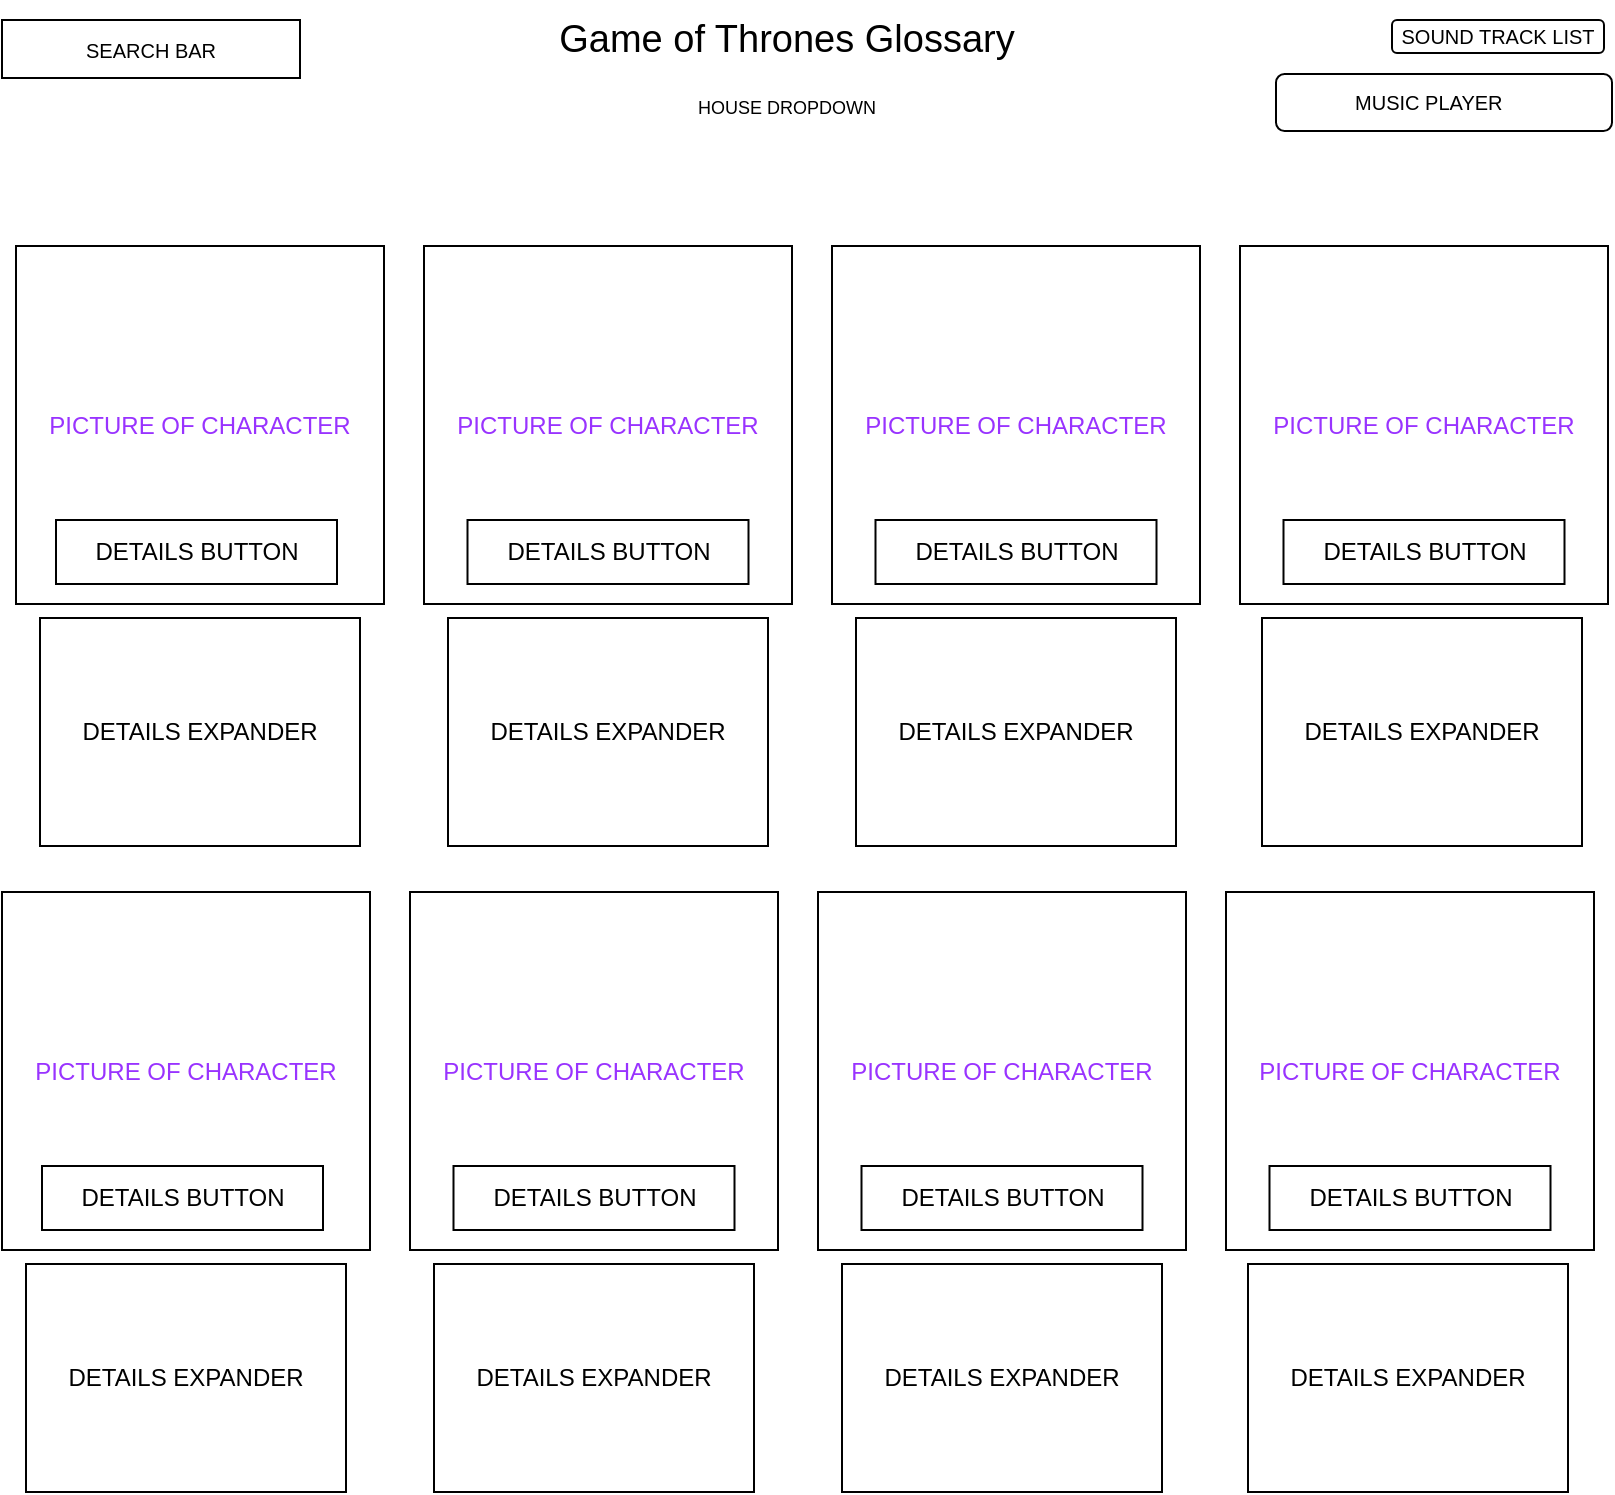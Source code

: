 <mxfile>
    <diagram id="lyV7gF9lxTsv1D2gu8Uh" name="Page-1">
        <mxGraphModel dx="1091" dy="887" grid="0" gridSize="10" guides="1" tooltips="1" connect="1" arrows="1" fold="1" page="1" pageScale="1" pageWidth="850" pageHeight="1100" math="0" shadow="0">
            <root>
                <mxCell id="0"/>
                <mxCell id="1" parent="0"/>
                <mxCell id="6" value="Game of Thrones Glossary" style="text;html=1;strokeColor=none;fillColor=none;align=center;verticalAlign=middle;whiteSpace=wrap;rounded=0;fontSize=19;" parent="1" vertex="1">
                    <mxGeometry x="287" y="37" width="285" height="39" as="geometry"/>
                </mxCell>
                <mxCell id="8" value="SEARCH BAR" style="text;html=1;strokeColor=default;fillColor=none;align=center;verticalAlign=middle;whiteSpace=wrap;rounded=0;fontSize=10;" parent="1" vertex="1">
                    <mxGeometry x="37" y="47" width="149" height="29" as="geometry"/>
                </mxCell>
                <mxCell id="20" value="PICTURE OF CHARACTER" style="rounded=0;whiteSpace=wrap;html=1;fontColor=#9933FF;" parent="1" vertex="1">
                    <mxGeometry x="44" y="160" width="184" height="179" as="geometry"/>
                </mxCell>
                <mxCell id="31" value="HOUSE DROPDOWN" style="rounded=0;whiteSpace=wrap;html=1;fillColor=default;strokeColor=none;fontSize=9;" parent="1" vertex="1">
                    <mxGeometry x="330" y="74" width="199" height="33" as="geometry"/>
                </mxCell>
                <mxCell id="38" value="PICTURE OF CHARACTER" style="rounded=0;whiteSpace=wrap;html=1;fontColor=#9933FF;" parent="1" vertex="1">
                    <mxGeometry x="248" y="160" width="184" height="179" as="geometry"/>
                </mxCell>
                <mxCell id="39" value="PICTURE OF CHARACTER" style="rounded=0;whiteSpace=wrap;html=1;fontColor=#9933FF;" parent="1" vertex="1">
                    <mxGeometry x="452" y="160" width="184" height="179" as="geometry"/>
                </mxCell>
                <mxCell id="40" value="PICTURE OF CHARACTER" style="rounded=0;whiteSpace=wrap;html=1;fontColor=#9933FF;" parent="1" vertex="1">
                    <mxGeometry x="656" y="160" width="184" height="179" as="geometry"/>
                </mxCell>
                <mxCell id="44" value="DETAILS BUTTON" style="rounded=0;whiteSpace=wrap;html=1;" parent="1" vertex="1">
                    <mxGeometry x="677.75" y="297" width="140.5" height="32" as="geometry"/>
                </mxCell>
                <mxCell id="49" value="DETAILS EXPANDER" style="rounded=0;whiteSpace=wrap;html=1;" parent="1" vertex="1">
                    <mxGeometry x="667" y="346" width="160" height="114" as="geometry"/>
                </mxCell>
                <mxCell id="50" value="MUSIC PLAYER&lt;span style=&quot;white-space: pre;&quot;&gt;&#9;&lt;/span&gt;" style="text;html=1;strokeColor=default;fillColor=none;align=center;verticalAlign=middle;whiteSpace=wrap;rounded=1;fontSize=10;glass=0;" vertex="1" parent="1">
                    <mxGeometry x="674" y="74" width="168" height="28.5" as="geometry"/>
                </mxCell>
                <mxCell id="51" value="SOUND TRACK LIST" style="text;html=1;strokeColor=default;fillColor=none;align=center;verticalAlign=middle;whiteSpace=wrap;rounded=1;fontSize=10;glass=0;" vertex="1" parent="1">
                    <mxGeometry x="732" y="47" width="106" height="16.5" as="geometry"/>
                </mxCell>
                <mxCell id="64" value="DETAILS BUTTON" style="rounded=0;whiteSpace=wrap;html=1;" vertex="1" parent="1">
                    <mxGeometry x="473.75" y="297" width="140.5" height="32" as="geometry"/>
                </mxCell>
                <mxCell id="65" value="DETAILS BUTTON" style="rounded=0;whiteSpace=wrap;html=1;" vertex="1" parent="1">
                    <mxGeometry x="269.75" y="297" width="140.5" height="32" as="geometry"/>
                </mxCell>
                <mxCell id="66" value="DETAILS BUTTON" style="rounded=0;whiteSpace=wrap;html=1;" vertex="1" parent="1">
                    <mxGeometry x="64" y="297" width="140.5" height="32" as="geometry"/>
                </mxCell>
                <mxCell id="68" value="DETAILS EXPANDER" style="rounded=0;whiteSpace=wrap;html=1;" vertex="1" parent="1">
                    <mxGeometry x="464" y="346" width="160" height="114" as="geometry"/>
                </mxCell>
                <mxCell id="69" value="DETAILS EXPANDER" style="rounded=0;whiteSpace=wrap;html=1;" vertex="1" parent="1">
                    <mxGeometry x="260" y="346" width="160" height="114" as="geometry"/>
                </mxCell>
                <mxCell id="70" value="DETAILS EXPANDER" style="rounded=0;whiteSpace=wrap;html=1;" vertex="1" parent="1">
                    <mxGeometry x="56" y="346" width="160" height="114" as="geometry"/>
                </mxCell>
                <mxCell id="72" value="PICTURE OF CHARACTER" style="rounded=0;whiteSpace=wrap;html=1;fontColor=#9933FF;" vertex="1" parent="1">
                    <mxGeometry x="37" y="483" width="184" height="179" as="geometry"/>
                </mxCell>
                <mxCell id="73" value="PICTURE OF CHARACTER" style="rounded=0;whiteSpace=wrap;html=1;fontColor=#9933FF;" vertex="1" parent="1">
                    <mxGeometry x="241" y="483" width="184" height="179" as="geometry"/>
                </mxCell>
                <mxCell id="74" value="PICTURE OF CHARACTER" style="rounded=0;whiteSpace=wrap;html=1;fontColor=#9933FF;" vertex="1" parent="1">
                    <mxGeometry x="445" y="483" width="184" height="179" as="geometry"/>
                </mxCell>
                <mxCell id="75" value="PICTURE OF CHARACTER" style="rounded=0;whiteSpace=wrap;html=1;fontColor=#9933FF;" vertex="1" parent="1">
                    <mxGeometry x="649" y="483" width="184" height="179" as="geometry"/>
                </mxCell>
                <mxCell id="76" value="DETAILS BUTTON" style="rounded=0;whiteSpace=wrap;html=1;" vertex="1" parent="1">
                    <mxGeometry x="670.75" y="620" width="140.5" height="32" as="geometry"/>
                </mxCell>
                <mxCell id="77" value="DETAILS EXPANDER" style="rounded=0;whiteSpace=wrap;html=1;" vertex="1" parent="1">
                    <mxGeometry x="660" y="669" width="160" height="114" as="geometry"/>
                </mxCell>
                <mxCell id="78" value="DETAILS BUTTON" style="rounded=0;whiteSpace=wrap;html=1;" vertex="1" parent="1">
                    <mxGeometry x="466.75" y="620" width="140.5" height="32" as="geometry"/>
                </mxCell>
                <mxCell id="79" value="DETAILS BUTTON" style="rounded=0;whiteSpace=wrap;html=1;" vertex="1" parent="1">
                    <mxGeometry x="262.75" y="620" width="140.5" height="32" as="geometry"/>
                </mxCell>
                <mxCell id="80" value="DETAILS BUTTON" style="rounded=0;whiteSpace=wrap;html=1;" vertex="1" parent="1">
                    <mxGeometry x="57" y="620" width="140.5" height="32" as="geometry"/>
                </mxCell>
                <mxCell id="81" value="DETAILS EXPANDER" style="rounded=0;whiteSpace=wrap;html=1;" vertex="1" parent="1">
                    <mxGeometry x="457" y="669" width="160" height="114" as="geometry"/>
                </mxCell>
                <mxCell id="82" value="DETAILS EXPANDER" style="rounded=0;whiteSpace=wrap;html=1;" vertex="1" parent="1">
                    <mxGeometry x="253" y="669" width="160" height="114" as="geometry"/>
                </mxCell>
                <mxCell id="83" value="DETAILS EXPANDER" style="rounded=0;whiteSpace=wrap;html=1;" vertex="1" parent="1">
                    <mxGeometry x="49" y="669" width="160" height="114" as="geometry"/>
                </mxCell>
            </root>
        </mxGraphModel>
    </diagram>
</mxfile>